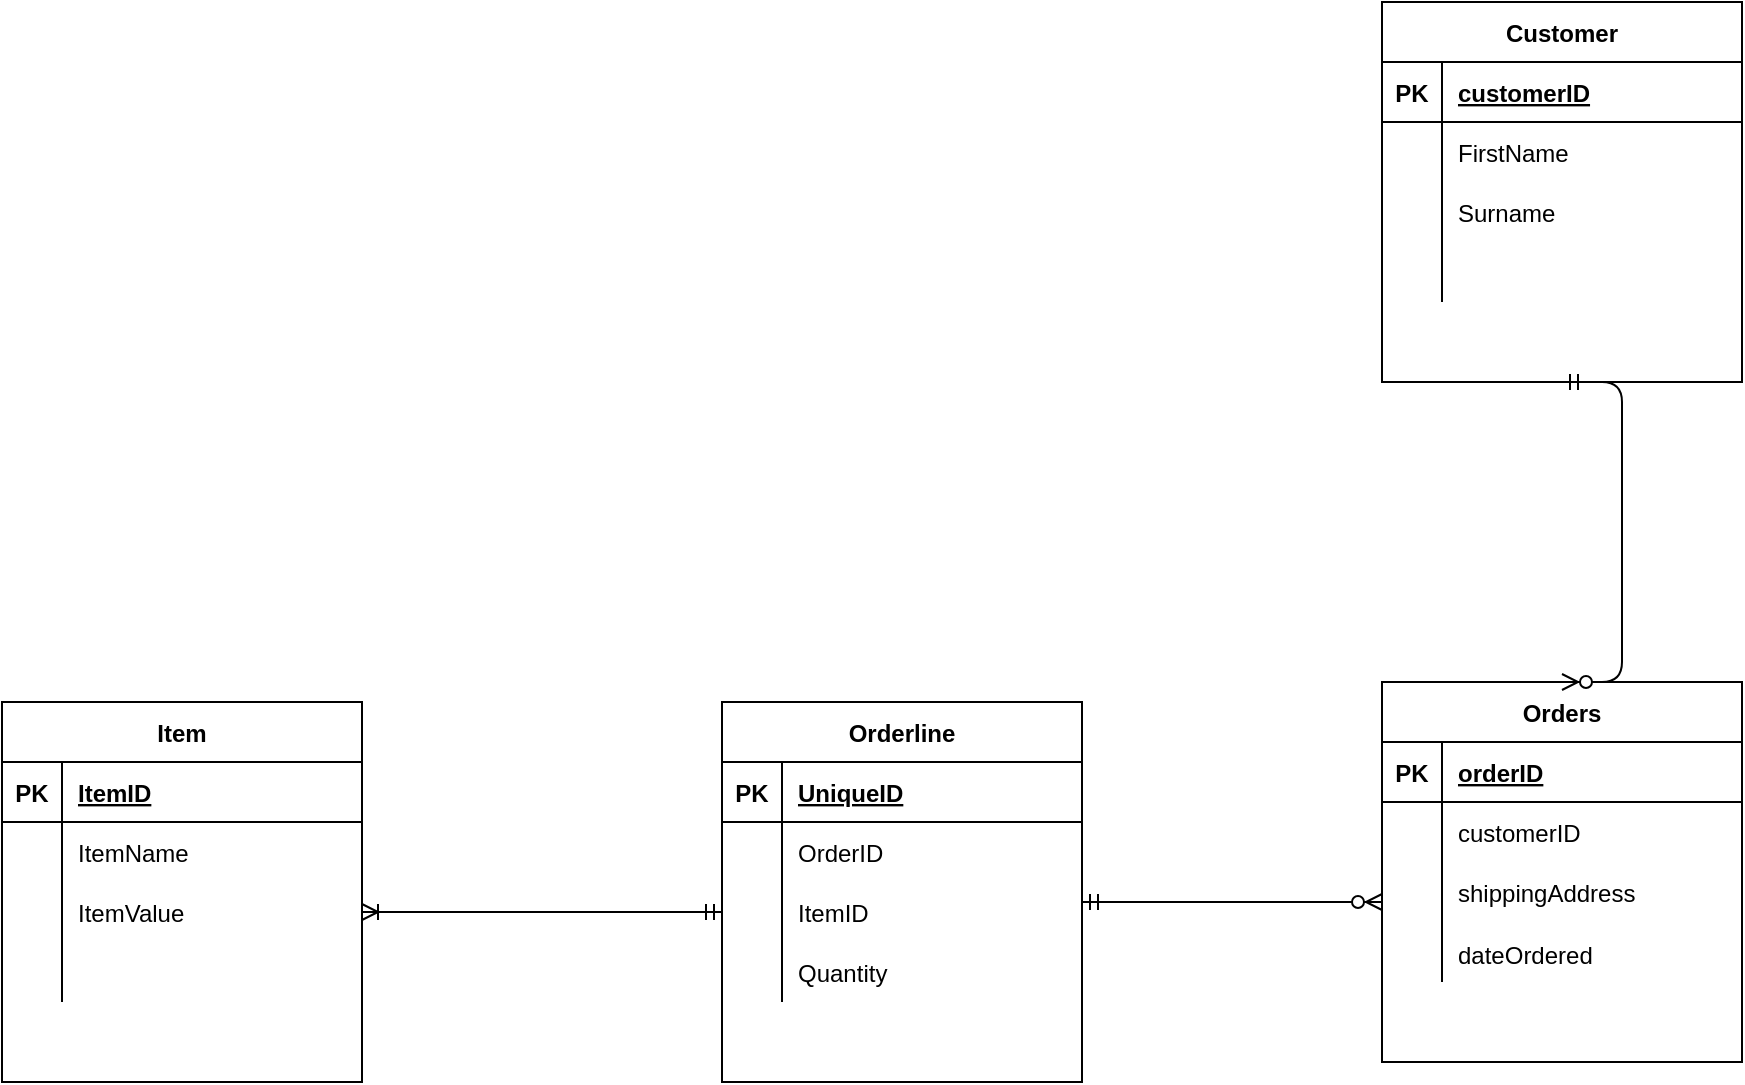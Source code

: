 <mxfile version="14.0.5" type="device"><diagram id="f7GjxKAl9x1IzidV7xJ_" name="Page-1"><mxGraphModel dx="2462" dy="1107" grid="1" gridSize="10" guides="1" tooltips="1" connect="1" arrows="1" fold="1" page="0" pageScale="1" pageWidth="827" pageHeight="1169" math="0" shadow="0"><root><mxCell id="0"/><mxCell id="1" parent="0"/><mxCell id="_e-Sw3JFCMlt_WEJGvwk-44" value="Orderline" style="shape=table;startSize=30;container=1;collapsible=1;childLayout=tableLayout;fixedRows=1;rowLines=0;fontStyle=1;align=center;resizeLast=1;" parent="1" vertex="1"><mxGeometry x="180" y="460" width="180" height="190" as="geometry"/></mxCell><mxCell id="_e-Sw3JFCMlt_WEJGvwk-45" value="" style="shape=partialRectangle;collapsible=0;dropTarget=0;pointerEvents=0;fillColor=none;top=0;left=0;bottom=1;right=0;points=[[0,0.5],[1,0.5]];portConstraint=eastwest;" parent="_e-Sw3JFCMlt_WEJGvwk-44" vertex="1"><mxGeometry y="30" width="180" height="30" as="geometry"/></mxCell><mxCell id="_e-Sw3JFCMlt_WEJGvwk-46" value="PK" style="shape=partialRectangle;connectable=0;fillColor=none;top=0;left=0;bottom=0;right=0;fontStyle=1;overflow=hidden;" parent="_e-Sw3JFCMlt_WEJGvwk-45" vertex="1"><mxGeometry width="30" height="30" as="geometry"/></mxCell><mxCell id="_e-Sw3JFCMlt_WEJGvwk-47" value="UniqueID" style="shape=partialRectangle;connectable=0;fillColor=none;top=0;left=0;bottom=0;right=0;align=left;spacingLeft=6;fontStyle=5;overflow=hidden;" parent="_e-Sw3JFCMlt_WEJGvwk-45" vertex="1"><mxGeometry x="30" width="150" height="30" as="geometry"/></mxCell><mxCell id="_e-Sw3JFCMlt_WEJGvwk-54" value="" style="shape=partialRectangle;collapsible=0;dropTarget=0;pointerEvents=0;fillColor=none;top=0;left=0;bottom=0;right=0;points=[[0,0.5],[1,0.5]];portConstraint=eastwest;" parent="_e-Sw3JFCMlt_WEJGvwk-44" vertex="1"><mxGeometry y="60" width="180" height="30" as="geometry"/></mxCell><mxCell id="_e-Sw3JFCMlt_WEJGvwk-55" value="" style="shape=partialRectangle;connectable=0;fillColor=none;top=0;left=0;bottom=0;right=0;editable=1;overflow=hidden;" parent="_e-Sw3JFCMlt_WEJGvwk-54" vertex="1"><mxGeometry width="30" height="30" as="geometry"/></mxCell><mxCell id="_e-Sw3JFCMlt_WEJGvwk-56" value="OrderID" style="shape=partialRectangle;connectable=0;fillColor=none;top=0;left=0;bottom=0;right=0;align=left;spacingLeft=6;overflow=hidden;" parent="_e-Sw3JFCMlt_WEJGvwk-54" vertex="1"><mxGeometry x="30" width="150" height="30" as="geometry"/></mxCell><mxCell id="_e-Sw3JFCMlt_WEJGvwk-51" value="" style="shape=partialRectangle;collapsible=0;dropTarget=0;pointerEvents=0;fillColor=none;top=0;left=0;bottom=0;right=0;points=[[0,0.5],[1,0.5]];portConstraint=eastwest;" parent="_e-Sw3JFCMlt_WEJGvwk-44" vertex="1"><mxGeometry y="90" width="180" height="30" as="geometry"/></mxCell><mxCell id="_e-Sw3JFCMlt_WEJGvwk-52" value="" style="shape=partialRectangle;connectable=0;fillColor=none;top=0;left=0;bottom=0;right=0;editable=1;overflow=hidden;" parent="_e-Sw3JFCMlt_WEJGvwk-51" vertex="1"><mxGeometry width="30" height="30" as="geometry"/></mxCell><mxCell id="_e-Sw3JFCMlt_WEJGvwk-53" value="ItemID" style="shape=partialRectangle;connectable=0;fillColor=none;top=0;left=0;bottom=0;right=0;align=left;spacingLeft=6;overflow=hidden;" parent="_e-Sw3JFCMlt_WEJGvwk-51" vertex="1"><mxGeometry x="30" width="150" height="30" as="geometry"/></mxCell><mxCell id="_e-Sw3JFCMlt_WEJGvwk-48" value="" style="shape=partialRectangle;collapsible=0;dropTarget=0;pointerEvents=0;fillColor=none;top=0;left=0;bottom=0;right=0;points=[[0,0.5],[1,0.5]];portConstraint=eastwest;" parent="_e-Sw3JFCMlt_WEJGvwk-44" vertex="1"><mxGeometry y="120" width="180" height="30" as="geometry"/></mxCell><mxCell id="_e-Sw3JFCMlt_WEJGvwk-49" value="" style="shape=partialRectangle;connectable=0;fillColor=none;top=0;left=0;bottom=0;right=0;editable=1;overflow=hidden;" parent="_e-Sw3JFCMlt_WEJGvwk-48" vertex="1"><mxGeometry width="30" height="30" as="geometry"/></mxCell><mxCell id="_e-Sw3JFCMlt_WEJGvwk-50" value="" style="shape=partialRectangle;connectable=0;fillColor=none;top=0;left=0;bottom=0;right=0;align=left;spacingLeft=6;overflow=hidden;" parent="_e-Sw3JFCMlt_WEJGvwk-48" vertex="1"><mxGeometry x="30" width="150" height="30" as="geometry"/></mxCell><mxCell id="_e-Sw3JFCMlt_WEJGvwk-64" value="" style="group" parent="1" vertex="1" connectable="0"><mxGeometry x="510" y="450" width="180" height="190" as="geometry"/></mxCell><mxCell id="_e-Sw3JFCMlt_WEJGvwk-28" value="Orders" style="shape=table;startSize=30;container=1;collapsible=1;childLayout=tableLayout;fixedRows=1;rowLines=0;fontStyle=1;align=center;resizeLast=1;" parent="_e-Sw3JFCMlt_WEJGvwk-64" vertex="1"><mxGeometry width="180" height="190" as="geometry"/></mxCell><mxCell id="_e-Sw3JFCMlt_WEJGvwk-29" value="" style="shape=partialRectangle;collapsible=0;dropTarget=0;pointerEvents=0;fillColor=none;top=0;left=0;bottom=1;right=0;points=[[0,0.5],[1,0.5]];portConstraint=eastwest;" parent="_e-Sw3JFCMlt_WEJGvwk-28" vertex="1"><mxGeometry y="30" width="180" height="30" as="geometry"/></mxCell><mxCell id="_e-Sw3JFCMlt_WEJGvwk-30" value="PK" style="shape=partialRectangle;connectable=0;fillColor=none;top=0;left=0;bottom=0;right=0;fontStyle=1;overflow=hidden;" parent="_e-Sw3JFCMlt_WEJGvwk-29" vertex="1"><mxGeometry width="30" height="30" as="geometry"/></mxCell><mxCell id="_e-Sw3JFCMlt_WEJGvwk-31" value="orderID" style="shape=partialRectangle;connectable=0;fillColor=none;top=0;left=0;bottom=0;right=0;align=left;spacingLeft=6;fontStyle=5;overflow=hidden;" parent="_e-Sw3JFCMlt_WEJGvwk-29" vertex="1"><mxGeometry x="30" width="150" height="30" as="geometry"/></mxCell><mxCell id="_e-Sw3JFCMlt_WEJGvwk-35" value="" style="shape=partialRectangle;collapsible=0;dropTarget=0;pointerEvents=0;fillColor=none;top=0;left=0;bottom=0;right=0;points=[[0,0.5],[1,0.5]];portConstraint=eastwest;" parent="_e-Sw3JFCMlt_WEJGvwk-28" vertex="1"><mxGeometry y="60" width="180" height="30" as="geometry"/></mxCell><mxCell id="_e-Sw3JFCMlt_WEJGvwk-36" value="" style="shape=partialRectangle;connectable=0;fillColor=none;top=0;left=0;bottom=0;right=0;editable=1;overflow=hidden;" parent="_e-Sw3JFCMlt_WEJGvwk-35" vertex="1"><mxGeometry width="30" height="30" as="geometry"/></mxCell><mxCell id="_e-Sw3JFCMlt_WEJGvwk-37" value="customerID" style="shape=partialRectangle;connectable=0;fillColor=none;top=0;left=0;bottom=0;right=0;align=left;spacingLeft=6;overflow=hidden;" parent="_e-Sw3JFCMlt_WEJGvwk-35" vertex="1"><mxGeometry x="30" width="150" height="30" as="geometry"/></mxCell><mxCell id="_e-Sw3JFCMlt_WEJGvwk-32" value="" style="shape=partialRectangle;collapsible=0;dropTarget=0;pointerEvents=0;fillColor=none;top=0;left=0;bottom=0;right=0;points=[[0,0.5],[1,0.5]];portConstraint=eastwest;" parent="_e-Sw3JFCMlt_WEJGvwk-28" vertex="1"><mxGeometry y="90" width="180" height="30" as="geometry"/></mxCell><mxCell id="_e-Sw3JFCMlt_WEJGvwk-33" value="" style="shape=partialRectangle;connectable=0;fillColor=none;top=0;left=0;bottom=0;right=0;editable=1;overflow=hidden;" parent="_e-Sw3JFCMlt_WEJGvwk-32" vertex="1"><mxGeometry width="30" height="30" as="geometry"/></mxCell><mxCell id="_e-Sw3JFCMlt_WEJGvwk-34" value="shippingAddress" style="shape=partialRectangle;connectable=0;fillColor=none;top=0;left=0;bottom=0;right=0;align=left;spacingLeft=6;overflow=hidden;" parent="_e-Sw3JFCMlt_WEJGvwk-32" vertex="1"><mxGeometry x="30" width="150" height="30" as="geometry"/></mxCell><mxCell id="_e-Sw3JFCMlt_WEJGvwk-38" value="" style="shape=partialRectangle;collapsible=0;dropTarget=0;pointerEvents=0;fillColor=none;top=0;left=0;bottom=0;right=0;points=[[0,0.5],[1,0.5]];portConstraint=eastwest;" parent="_e-Sw3JFCMlt_WEJGvwk-28" vertex="1"><mxGeometry y="120" width="180" height="30" as="geometry"/></mxCell><mxCell id="_e-Sw3JFCMlt_WEJGvwk-39" value="" style="shape=partialRectangle;connectable=0;fillColor=none;top=0;left=0;bottom=0;right=0;editable=1;overflow=hidden;" parent="_e-Sw3JFCMlt_WEJGvwk-38" vertex="1"><mxGeometry width="30" height="30" as="geometry"/></mxCell><mxCell id="_e-Sw3JFCMlt_WEJGvwk-40" value="" style="shape=partialRectangle;connectable=0;fillColor=none;top=0;left=0;bottom=0;right=0;align=left;spacingLeft=6;overflow=hidden;" parent="_e-Sw3JFCMlt_WEJGvwk-38" vertex="1"><mxGeometry x="30" width="150" height="30" as="geometry"/></mxCell><mxCell id="_e-Sw3JFCMlt_WEJGvwk-63" value="dateOrdered" style="shape=partialRectangle;connectable=0;fillColor=none;top=0;left=0;bottom=0;right=0;align=left;spacingLeft=6;overflow=hidden;" parent="_e-Sw3JFCMlt_WEJGvwk-64" vertex="1"><mxGeometry x="30" y="121" width="150" height="30" as="geometry"/></mxCell><mxCell id="_e-Sw3JFCMlt_WEJGvwk-65" value="" style="group" parent="1" vertex="1" connectable="0"><mxGeometry x="-180" y="460" width="180" height="190" as="geometry"/></mxCell><mxCell id="_e-Sw3JFCMlt_WEJGvwk-1" value="Item" style="shape=table;startSize=30;container=1;collapsible=1;childLayout=tableLayout;fixedRows=1;rowLines=0;fontStyle=1;align=center;resizeLast=1;" parent="_e-Sw3JFCMlt_WEJGvwk-65" vertex="1"><mxGeometry width="180" height="190" as="geometry"/></mxCell><mxCell id="_e-Sw3JFCMlt_WEJGvwk-2" value="" style="shape=partialRectangle;collapsible=0;dropTarget=0;pointerEvents=0;fillColor=none;top=0;left=0;bottom=1;right=0;points=[[0,0.5],[1,0.5]];portConstraint=eastwest;" parent="_e-Sw3JFCMlt_WEJGvwk-1" vertex="1"><mxGeometry y="30" width="180" height="30" as="geometry"/></mxCell><mxCell id="_e-Sw3JFCMlt_WEJGvwk-3" value="PK" style="shape=partialRectangle;connectable=0;fillColor=none;top=0;left=0;bottom=0;right=0;fontStyle=1;overflow=hidden;" parent="_e-Sw3JFCMlt_WEJGvwk-2" vertex="1"><mxGeometry width="30" height="30" as="geometry"/></mxCell><mxCell id="_e-Sw3JFCMlt_WEJGvwk-4" value="ItemID" style="shape=partialRectangle;connectable=0;fillColor=none;top=0;left=0;bottom=0;right=0;align=left;spacingLeft=6;fontStyle=5;overflow=hidden;" parent="_e-Sw3JFCMlt_WEJGvwk-2" vertex="1"><mxGeometry x="30" width="150" height="30" as="geometry"/></mxCell><mxCell id="_e-Sw3JFCMlt_WEJGvwk-5" value="" style="shape=partialRectangle;collapsible=0;dropTarget=0;pointerEvents=0;fillColor=none;top=0;left=0;bottom=0;right=0;points=[[0,0.5],[1,0.5]];portConstraint=eastwest;" parent="_e-Sw3JFCMlt_WEJGvwk-1" vertex="1"><mxGeometry y="60" width="180" height="30" as="geometry"/></mxCell><mxCell id="_e-Sw3JFCMlt_WEJGvwk-6" value="" style="shape=partialRectangle;connectable=0;fillColor=none;top=0;left=0;bottom=0;right=0;editable=1;overflow=hidden;" parent="_e-Sw3JFCMlt_WEJGvwk-5" vertex="1"><mxGeometry width="30" height="30" as="geometry"/></mxCell><mxCell id="_e-Sw3JFCMlt_WEJGvwk-7" value="ItemName" style="shape=partialRectangle;connectable=0;fillColor=none;top=0;left=0;bottom=0;right=0;align=left;spacingLeft=6;overflow=hidden;" parent="_e-Sw3JFCMlt_WEJGvwk-5" vertex="1"><mxGeometry x="30" width="150" height="30" as="geometry"/></mxCell><mxCell id="_e-Sw3JFCMlt_WEJGvwk-8" value="" style="shape=partialRectangle;collapsible=0;dropTarget=0;pointerEvents=0;fillColor=none;top=0;left=0;bottom=0;right=0;points=[[0,0.5],[1,0.5]];portConstraint=eastwest;" parent="_e-Sw3JFCMlt_WEJGvwk-1" vertex="1"><mxGeometry y="90" width="180" height="30" as="geometry"/></mxCell><mxCell id="_e-Sw3JFCMlt_WEJGvwk-9" value="" style="shape=partialRectangle;connectable=0;fillColor=none;top=0;left=0;bottom=0;right=0;editable=1;overflow=hidden;" parent="_e-Sw3JFCMlt_WEJGvwk-8" vertex="1"><mxGeometry width="30" height="30" as="geometry"/></mxCell><mxCell id="_e-Sw3JFCMlt_WEJGvwk-10" value="ItemValue" style="shape=partialRectangle;connectable=0;fillColor=none;top=0;left=0;bottom=0;right=0;align=left;spacingLeft=6;overflow=hidden;" parent="_e-Sw3JFCMlt_WEJGvwk-8" vertex="1"><mxGeometry x="30" width="150" height="30" as="geometry"/></mxCell><mxCell id="_e-Sw3JFCMlt_WEJGvwk-11" value="" style="shape=partialRectangle;collapsible=0;dropTarget=0;pointerEvents=0;fillColor=none;top=0;left=0;bottom=0;right=0;points=[[0,0.5],[1,0.5]];portConstraint=eastwest;" parent="_e-Sw3JFCMlt_WEJGvwk-1" vertex="1"><mxGeometry y="120" width="180" height="30" as="geometry"/></mxCell><mxCell id="_e-Sw3JFCMlt_WEJGvwk-12" value="" style="shape=partialRectangle;connectable=0;fillColor=none;top=0;left=0;bottom=0;right=0;editable=1;overflow=hidden;" parent="_e-Sw3JFCMlt_WEJGvwk-11" vertex="1"><mxGeometry width="30" height="30" as="geometry"/></mxCell><mxCell id="_e-Sw3JFCMlt_WEJGvwk-13" value="" style="shape=partialRectangle;connectable=0;fillColor=none;top=0;left=0;bottom=0;right=0;align=left;spacingLeft=6;overflow=hidden;" parent="_e-Sw3JFCMlt_WEJGvwk-11" vertex="1"><mxGeometry x="30" width="150" height="30" as="geometry"/></mxCell><mxCell id="_e-Sw3JFCMlt_WEJGvwk-66" value="" style="group" parent="1" vertex="1" connectable="0"><mxGeometry x="510" y="110" width="180" height="190" as="geometry"/></mxCell><mxCell id="_e-Sw3JFCMlt_WEJGvwk-14" value="Customer" style="shape=table;startSize=30;container=1;collapsible=1;childLayout=tableLayout;fixedRows=1;rowLines=0;fontStyle=1;align=center;resizeLast=1;" parent="_e-Sw3JFCMlt_WEJGvwk-66" vertex="1"><mxGeometry width="180" height="190" as="geometry"/></mxCell><mxCell id="_e-Sw3JFCMlt_WEJGvwk-15" value="" style="shape=partialRectangle;collapsible=0;dropTarget=0;pointerEvents=0;fillColor=none;top=0;left=0;bottom=1;right=0;points=[[0,0.5],[1,0.5]];portConstraint=eastwest;" parent="_e-Sw3JFCMlt_WEJGvwk-14" vertex="1"><mxGeometry y="30" width="180" height="30" as="geometry"/></mxCell><mxCell id="_e-Sw3JFCMlt_WEJGvwk-16" value="PK" style="shape=partialRectangle;connectable=0;fillColor=none;top=0;left=0;bottom=0;right=0;fontStyle=1;overflow=hidden;" parent="_e-Sw3JFCMlt_WEJGvwk-15" vertex="1"><mxGeometry width="30" height="30" as="geometry"/></mxCell><mxCell id="_e-Sw3JFCMlt_WEJGvwk-17" value="customerID" style="shape=partialRectangle;connectable=0;fillColor=none;top=0;left=0;bottom=0;right=0;align=left;spacingLeft=6;fontStyle=5;overflow=hidden;" parent="_e-Sw3JFCMlt_WEJGvwk-15" vertex="1"><mxGeometry x="30" width="150" height="30" as="geometry"/></mxCell><mxCell id="_e-Sw3JFCMlt_WEJGvwk-18" value="" style="shape=partialRectangle;collapsible=0;dropTarget=0;pointerEvents=0;fillColor=none;top=0;left=0;bottom=0;right=0;points=[[0,0.5],[1,0.5]];portConstraint=eastwest;" parent="_e-Sw3JFCMlt_WEJGvwk-14" vertex="1"><mxGeometry y="60" width="180" height="30" as="geometry"/></mxCell><mxCell id="_e-Sw3JFCMlt_WEJGvwk-19" value="" style="shape=partialRectangle;connectable=0;fillColor=none;top=0;left=0;bottom=0;right=0;editable=1;overflow=hidden;" parent="_e-Sw3JFCMlt_WEJGvwk-18" vertex="1"><mxGeometry width="30" height="30" as="geometry"/></mxCell><mxCell id="_e-Sw3JFCMlt_WEJGvwk-20" value="FirstName" style="shape=partialRectangle;connectable=0;fillColor=none;top=0;left=0;bottom=0;right=0;align=left;spacingLeft=6;overflow=hidden;" parent="_e-Sw3JFCMlt_WEJGvwk-18" vertex="1"><mxGeometry x="30" width="150" height="30" as="geometry"/></mxCell><mxCell id="_e-Sw3JFCMlt_WEJGvwk-24" value="" style="shape=partialRectangle;collapsible=0;dropTarget=0;pointerEvents=0;fillColor=none;top=0;left=0;bottom=0;right=0;points=[[0,0.5],[1,0.5]];portConstraint=eastwest;" parent="_e-Sw3JFCMlt_WEJGvwk-14" vertex="1"><mxGeometry y="90" width="180" height="30" as="geometry"/></mxCell><mxCell id="_e-Sw3JFCMlt_WEJGvwk-25" value="" style="shape=partialRectangle;connectable=0;fillColor=none;top=0;left=0;bottom=0;right=0;editable=1;overflow=hidden;" parent="_e-Sw3JFCMlt_WEJGvwk-24" vertex="1"><mxGeometry width="30" height="30" as="geometry"/></mxCell><mxCell id="_e-Sw3JFCMlt_WEJGvwk-26" value="Surname" style="shape=partialRectangle;connectable=0;fillColor=none;top=0;left=0;bottom=0;right=0;align=left;spacingLeft=6;overflow=hidden;" parent="_e-Sw3JFCMlt_WEJGvwk-24" vertex="1"><mxGeometry x="30" width="150" height="30" as="geometry"/></mxCell><mxCell id="_e-Sw3JFCMlt_WEJGvwk-21" value="" style="shape=partialRectangle;collapsible=0;dropTarget=0;pointerEvents=0;fillColor=none;top=0;left=0;bottom=0;right=0;points=[[0,0.5],[1,0.5]];portConstraint=eastwest;" parent="_e-Sw3JFCMlt_WEJGvwk-14" vertex="1"><mxGeometry y="120" width="180" height="30" as="geometry"/></mxCell><mxCell id="_e-Sw3JFCMlt_WEJGvwk-22" value="" style="shape=partialRectangle;connectable=0;fillColor=none;top=0;left=0;bottom=0;right=0;editable=1;overflow=hidden;" parent="_e-Sw3JFCMlt_WEJGvwk-21" vertex="1"><mxGeometry width="30" height="30" as="geometry"/></mxCell><mxCell id="_e-Sw3JFCMlt_WEJGvwk-23" value="" style="shape=partialRectangle;connectable=0;fillColor=none;top=0;left=0;bottom=0;right=0;align=left;spacingLeft=6;overflow=hidden;" parent="_e-Sw3JFCMlt_WEJGvwk-21" vertex="1"><mxGeometry x="30" width="150" height="30" as="geometry"/></mxCell><mxCell id="_e-Sw3JFCMlt_WEJGvwk-67" value="Quantity" style="shape=partialRectangle;connectable=0;fillColor=none;top=0;left=0;bottom=0;right=0;align=left;spacingLeft=6;overflow=hidden;" parent="1" vertex="1"><mxGeometry x="210" y="580" width="150" height="30" as="geometry"/></mxCell><mxCell id="_e-Sw3JFCMlt_WEJGvwk-69" value="" style="edgeStyle=entityRelationEdgeStyle;fontSize=12;html=1;endArrow=ERmandOne;endFill=0;entryX=0;entryY=0.5;entryDx=0;entryDy=0;startArrow=ERoneToMany;startFill=0;" parent="1" source="_e-Sw3JFCMlt_WEJGvwk-8" target="_e-Sw3JFCMlt_WEJGvwk-51" edge="1"><mxGeometry width="100" height="100" relative="1" as="geometry"><mxPoint y="720" as="sourcePoint"/><mxPoint x="100" y="620" as="targetPoint"/></mxGeometry></mxCell><mxCell id="_e-Sw3JFCMlt_WEJGvwk-71" value="" style="endArrow=ERzeroToMany;html=1;rounded=0;startArrow=ERmandOne;startFill=0;endFill=1;" parent="1" edge="1"><mxGeometry relative="1" as="geometry"><mxPoint x="360" y="560" as="sourcePoint"/><mxPoint x="510" y="560" as="targetPoint"/></mxGeometry></mxCell><mxCell id="_e-Sw3JFCMlt_WEJGvwk-72" value="" style="edgeStyle=entityRelationEdgeStyle;fontSize=12;html=1;endArrow=ERzeroToMany;endFill=1;entryX=0.5;entryY=0;entryDx=0;entryDy=0;exitX=0.5;exitY=1;exitDx=0;exitDy=0;startArrow=ERmandOne;startFill=0;" parent="1" source="_e-Sw3JFCMlt_WEJGvwk-14" target="_e-Sw3JFCMlt_WEJGvwk-28" edge="1"><mxGeometry width="100" height="100" relative="1" as="geometry"><mxPoint x="380" y="510" as="sourcePoint"/><mxPoint x="480" y="410" as="targetPoint"/></mxGeometry></mxCell></root></mxGraphModel></diagram></mxfile>